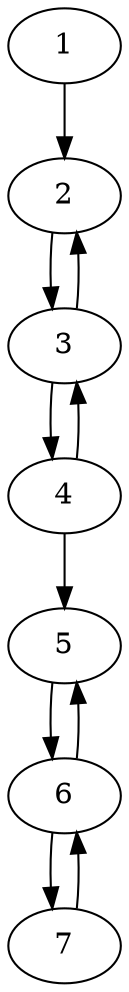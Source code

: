 digraph "" {
	1	[isInSuperVertex=False,
		parent=-1];
	2	[isInSuperVertex=True,
		parent=1];
	1 -> 2	[key=0];
	3	[isInSuperVertex=True,
		parent=2];
	2 -> 3	[key=0];
	3 -> 2	[key=0];
	4	[isInSuperVertex=False,
		parent=3];
	3 -> 4	[key=0];
	4 -> 3	[key=0];
	5	[isInSuperVertex=True,
		parent=4];
	4 -> 5	[key=0];
	6	[isInSuperVertex=True,
		parent=5];
	5 -> 6	[key=0];
	6 -> 5	[key=0];
	7	[isInSuperVertex=False,
		parent=6];
	6 -> 7	[key=0];
	7 -> 6	[key=0];
}
